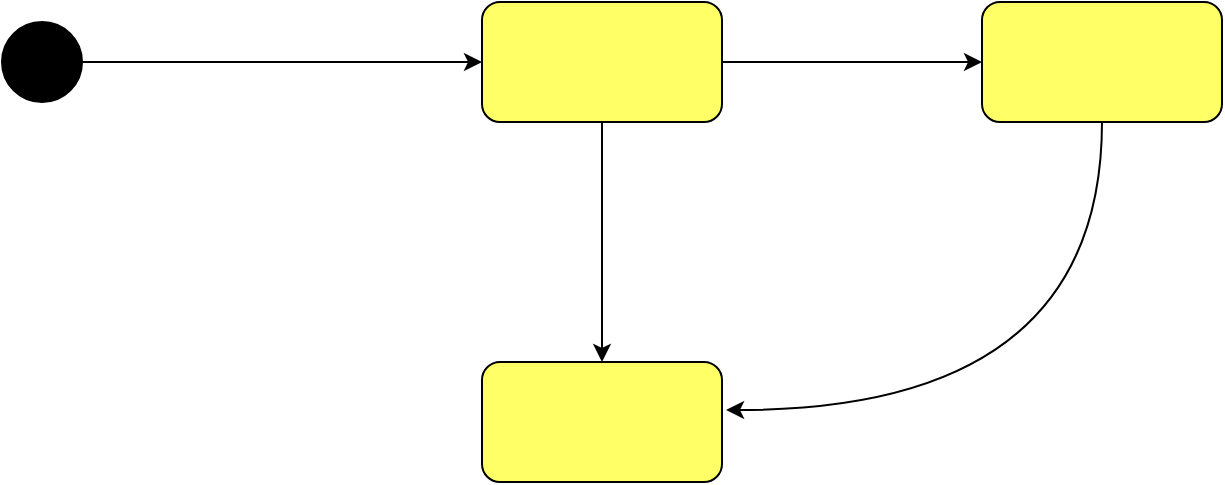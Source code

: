 <mxfile version="26.0.11">
  <diagram name="Page-1" id="eTl-st5Ho7Zqo2ssnRsO">
    <mxGraphModel dx="952" dy="497" grid="1" gridSize="10" guides="1" tooltips="1" connect="1" arrows="1" fold="1" page="1" pageScale="1" pageWidth="850" pageHeight="1100" math="0" shadow="0">
      <root>
        <mxCell id="0" />
        <mxCell id="1" parent="0" />
        <mxCell id="bQCv3VuIHQ_3GKoGvV1L-6" value="" style="edgeStyle=orthogonalEdgeStyle;rounded=0;orthogonalLoop=1;jettySize=auto;html=1;" edge="1" parent="1" source="bQCv3VuIHQ_3GKoGvV1L-2" target="bQCv3VuIHQ_3GKoGvV1L-5">
          <mxGeometry relative="1" as="geometry" />
        </mxCell>
        <mxCell id="bQCv3VuIHQ_3GKoGvV1L-8" value="" style="edgeStyle=orthogonalEdgeStyle;rounded=0;orthogonalLoop=1;jettySize=auto;html=1;" edge="1" parent="1" source="bQCv3VuIHQ_3GKoGvV1L-2" target="bQCv3VuIHQ_3GKoGvV1L-7">
          <mxGeometry relative="1" as="geometry" />
        </mxCell>
        <mxCell id="bQCv3VuIHQ_3GKoGvV1L-2" value="" style="rounded=1;whiteSpace=wrap;html=1;fillColor=#FFFF66;" vertex="1" parent="1">
          <mxGeometry x="280" y="140" width="120" height="60" as="geometry" />
        </mxCell>
        <mxCell id="bQCv3VuIHQ_3GKoGvV1L-4" style="edgeStyle=orthogonalEdgeStyle;rounded=0;orthogonalLoop=1;jettySize=auto;html=1;entryX=0;entryY=0.5;entryDx=0;entryDy=0;" edge="1" parent="1" source="bQCv3VuIHQ_3GKoGvV1L-3" target="bQCv3VuIHQ_3GKoGvV1L-2">
          <mxGeometry relative="1" as="geometry" />
        </mxCell>
        <mxCell id="bQCv3VuIHQ_3GKoGvV1L-3" value="" style="ellipse;whiteSpace=wrap;html=1;aspect=fixed;strokeColor=#000000;fillColor=#000000;" vertex="1" parent="1">
          <mxGeometry x="40" y="150" width="40" height="40" as="geometry" />
        </mxCell>
        <mxCell id="bQCv3VuIHQ_3GKoGvV1L-9" style="edgeStyle=orthogonalEdgeStyle;rounded=0;orthogonalLoop=1;jettySize=auto;html=1;entryX=1.017;entryY=0.4;entryDx=0;entryDy=0;entryPerimeter=0;curved=1;" edge="1" parent="1" source="bQCv3VuIHQ_3GKoGvV1L-5" target="bQCv3VuIHQ_3GKoGvV1L-7">
          <mxGeometry relative="1" as="geometry">
            <mxPoint x="420" y="350" as="targetPoint" />
            <Array as="points">
              <mxPoint x="590" y="344" />
            </Array>
          </mxGeometry>
        </mxCell>
        <mxCell id="bQCv3VuIHQ_3GKoGvV1L-5" value="" style="rounded=1;whiteSpace=wrap;html=1;fillColor=#FFFF66;" vertex="1" parent="1">
          <mxGeometry x="530" y="140" width="120" height="60" as="geometry" />
        </mxCell>
        <mxCell id="bQCv3VuIHQ_3GKoGvV1L-7" value="" style="rounded=1;whiteSpace=wrap;html=1;fillColor=#FFFF66;" vertex="1" parent="1">
          <mxGeometry x="280" y="320" width="120" height="60" as="geometry" />
        </mxCell>
      </root>
    </mxGraphModel>
  </diagram>
</mxfile>

